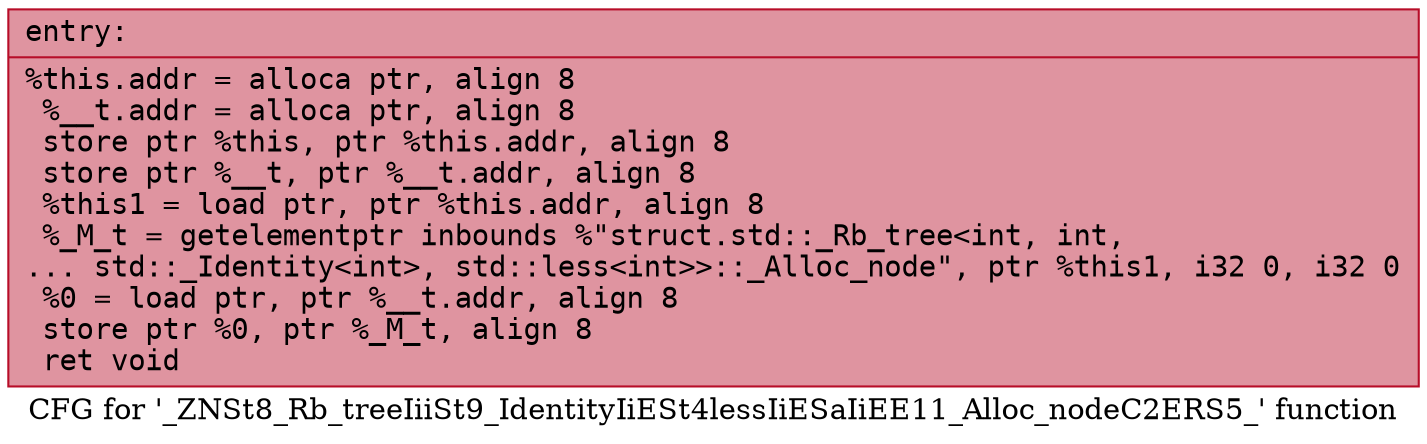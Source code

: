 digraph "CFG for '_ZNSt8_Rb_treeIiiSt9_IdentityIiESt4lessIiESaIiEE11_Alloc_nodeC2ERS5_' function" {
	label="CFG for '_ZNSt8_Rb_treeIiiSt9_IdentityIiESt4lessIiESaIiEE11_Alloc_nodeC2ERS5_' function";

	Node0x55aea92ba390 [shape=record,color="#b70d28ff", style=filled, fillcolor="#b70d2870" fontname="Courier",label="{entry:\l|  %this.addr = alloca ptr, align 8\l  %__t.addr = alloca ptr, align 8\l  store ptr %this, ptr %this.addr, align 8\l  store ptr %__t, ptr %__t.addr, align 8\l  %this1 = load ptr, ptr %this.addr, align 8\l  %_M_t = getelementptr inbounds %\"struct.std::_Rb_tree\<int, int,\l... std::_Identity\<int\>, std::less\<int\>\>::_Alloc_node\", ptr %this1, i32 0, i32 0\l  %0 = load ptr, ptr %__t.addr, align 8\l  store ptr %0, ptr %_M_t, align 8\l  ret void\l}"];
}
